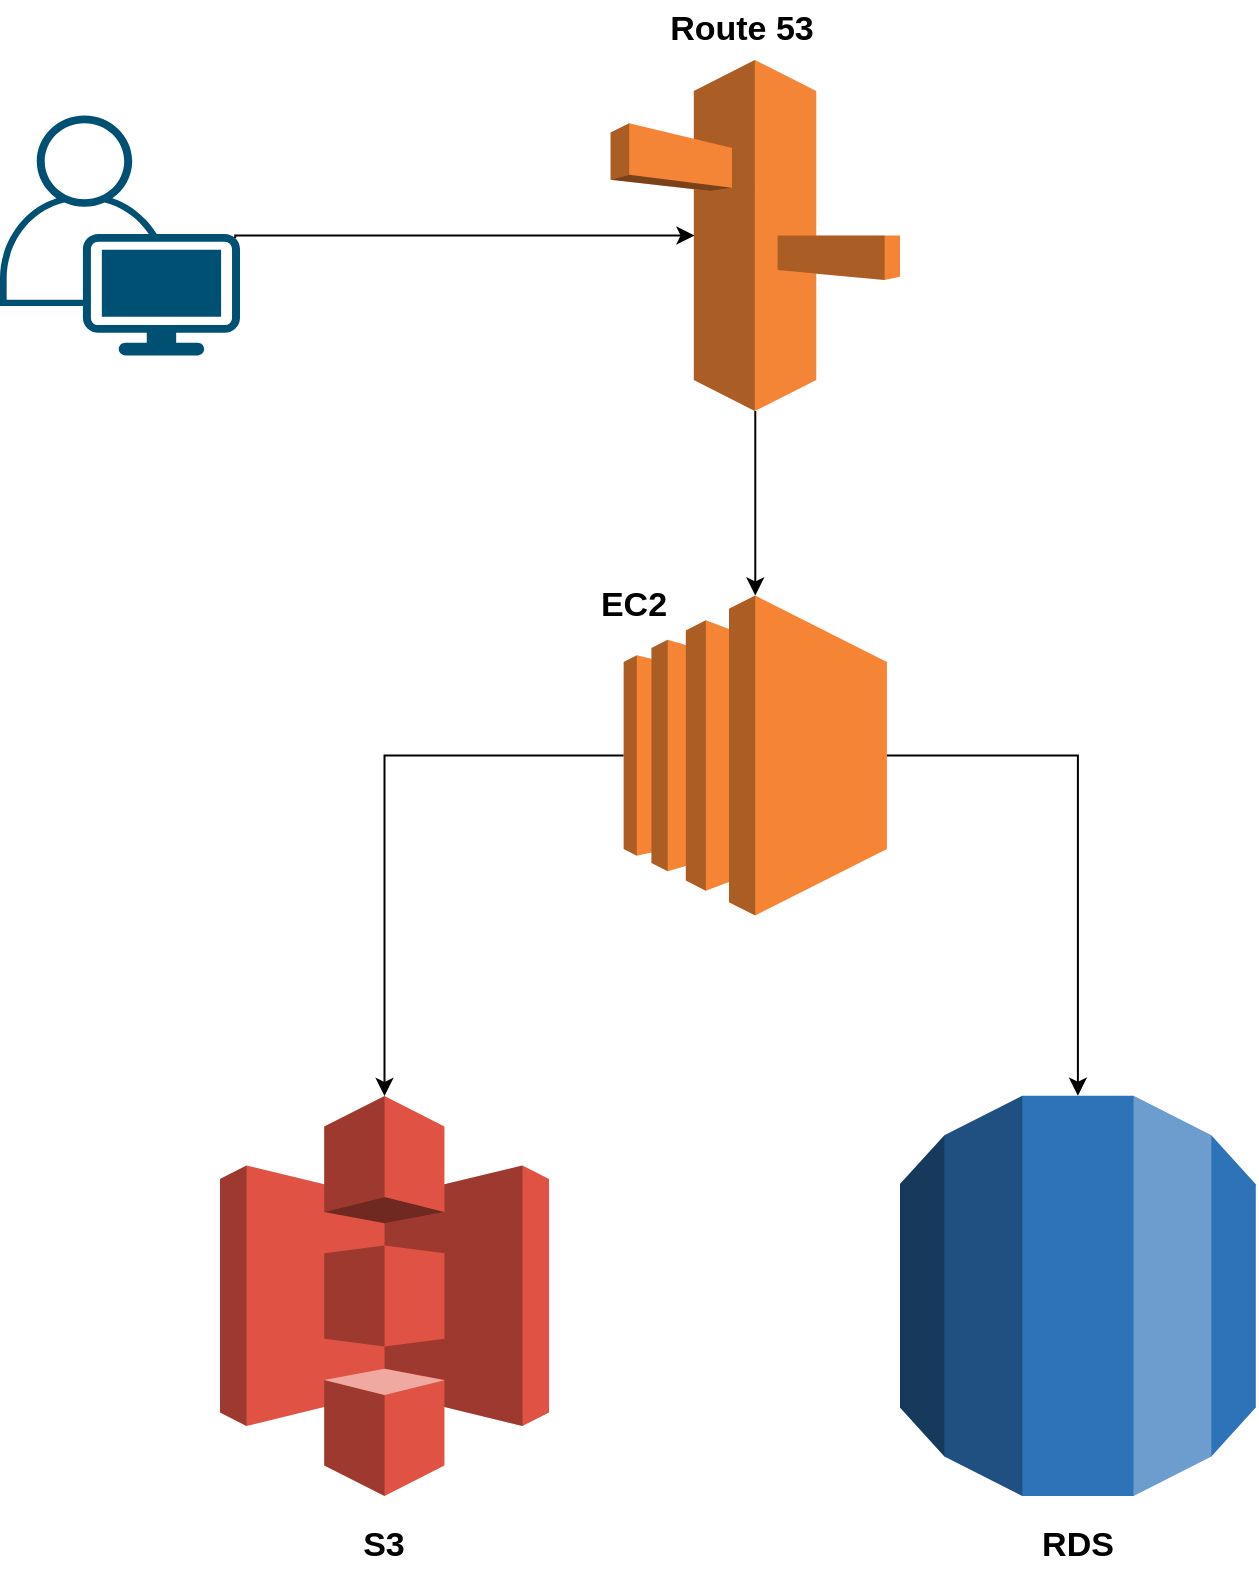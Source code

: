 <mxfile version="28.0.4">
  <diagram name="Page-1" id="wKNeNm4CwP9AAfrcfhT9">
    <mxGraphModel dx="2084" dy="1252" grid="1" gridSize="10" guides="1" tooltips="1" connect="1" arrows="1" fold="1" page="1" pageScale="1" pageWidth="850" pageHeight="1100" math="0" shadow="0">
      <root>
        <mxCell id="0" />
        <mxCell id="1" parent="0" />
        <mxCell id="e8iRyQP0hqUpZLmX3F0l-8" value="" style="points=[[0.35,0,0],[0.98,0.51,0],[1,0.71,0],[0.67,1,0],[0,0.795,0],[0,0.65,0]];verticalLabelPosition=bottom;sketch=0;html=1;verticalAlign=top;aspect=fixed;align=center;pointerEvents=1;shape=mxgraph.cisco19.user;fillColor=#005073;strokeColor=none;fontStyle=0;strokeWidth=19;" vertex="1" parent="1">
          <mxGeometry x="150" y="149.75" width="120" height="120" as="geometry" />
        </mxCell>
        <mxCell id="e8iRyQP0hqUpZLmX3F0l-20" style="edgeStyle=orthogonalEdgeStyle;rounded=0;orthogonalLoop=1;jettySize=auto;html=1;exitX=0;exitY=0.5;exitDx=0;exitDy=0;exitPerimeter=0;" edge="1" parent="1" source="e8iRyQP0hqUpZLmX3F0l-9" target="e8iRyQP0hqUpZLmX3F0l-15">
          <mxGeometry relative="1" as="geometry" />
        </mxCell>
        <mxCell id="e8iRyQP0hqUpZLmX3F0l-21" style="edgeStyle=orthogonalEdgeStyle;rounded=0;orthogonalLoop=1;jettySize=auto;html=1;exitX=1;exitY=0.5;exitDx=0;exitDy=0;exitPerimeter=0;" edge="1" parent="1" source="e8iRyQP0hqUpZLmX3F0l-9" target="e8iRyQP0hqUpZLmX3F0l-17">
          <mxGeometry relative="1" as="geometry" />
        </mxCell>
        <mxCell id="e8iRyQP0hqUpZLmX3F0l-9" value="" style="outlineConnect=0;dashed=0;verticalLabelPosition=bottom;verticalAlign=top;align=center;html=1;shape=mxgraph.aws3.ec2;fillColor=#F58534;gradientColor=none;" vertex="1" parent="1">
          <mxGeometry x="461.84" y="389.75" width="131.61" height="160" as="geometry" />
        </mxCell>
        <mxCell id="e8iRyQP0hqUpZLmX3F0l-10" value="" style="outlineConnect=0;dashed=0;verticalLabelPosition=bottom;verticalAlign=top;align=center;html=1;shape=mxgraph.aws3.route_53;fillColor=#F58536;gradientColor=none;" vertex="1" parent="1">
          <mxGeometry x="455.29" y="122" width="144.71" height="175.5" as="geometry" />
        </mxCell>
        <mxCell id="e8iRyQP0hqUpZLmX3F0l-11" value="Route 53" style="text;html=1;align=center;verticalAlign=middle;whiteSpace=wrap;rounded=0;fontStyle=1;fontSize=17;" vertex="1" parent="1">
          <mxGeometry x="479.0" y="92" width="84.19" height="30" as="geometry" />
        </mxCell>
        <mxCell id="e8iRyQP0hqUpZLmX3F0l-12" value="EC2" style="text;html=1;align=center;verticalAlign=middle;whiteSpace=wrap;rounded=0;fontStyle=1;fontSize=17;" vertex="1" parent="1">
          <mxGeometry x="425.29" y="379.75" width="84.19" height="30" as="geometry" />
        </mxCell>
        <mxCell id="e8iRyQP0hqUpZLmX3F0l-13" style="edgeStyle=orthogonalEdgeStyle;rounded=0;orthogonalLoop=1;jettySize=auto;html=1;exitX=0.98;exitY=0.51;exitDx=0;exitDy=0;exitPerimeter=0;entryX=0.29;entryY=0.5;entryDx=0;entryDy=0;entryPerimeter=0;" edge="1" parent="1" source="e8iRyQP0hqUpZLmX3F0l-8" target="e8iRyQP0hqUpZLmX3F0l-10">
          <mxGeometry relative="1" as="geometry">
            <Array as="points">
              <mxPoint x="268" y="209.75" />
            </Array>
          </mxGeometry>
        </mxCell>
        <mxCell id="e8iRyQP0hqUpZLmX3F0l-14" style="edgeStyle=orthogonalEdgeStyle;rounded=0;orthogonalLoop=1;jettySize=auto;html=1;exitX=0.5;exitY=1;exitDx=0;exitDy=0;exitPerimeter=0;entryX=0.5;entryY=0;entryDx=0;entryDy=0;entryPerimeter=0;" edge="1" parent="1" source="e8iRyQP0hqUpZLmX3F0l-10" target="e8iRyQP0hqUpZLmX3F0l-9">
          <mxGeometry relative="1" as="geometry" />
        </mxCell>
        <mxCell id="e8iRyQP0hqUpZLmX3F0l-15" value="" style="outlineConnect=0;dashed=0;verticalLabelPosition=bottom;verticalAlign=top;align=center;html=1;shape=mxgraph.aws3.s3;fillColor=#E05243;gradientColor=none;" vertex="1" parent="1">
          <mxGeometry x="260" y="640" width="164.52" height="200" as="geometry" />
        </mxCell>
        <mxCell id="e8iRyQP0hqUpZLmX3F0l-17" value="" style="outlineConnect=0;dashed=0;verticalLabelPosition=bottom;verticalAlign=top;align=center;html=1;shape=mxgraph.aws3.rds;fillColor=#2E73B8;gradientColor=none;" vertex="1" parent="1">
          <mxGeometry x="600" y="639.86" width="177.9" height="200.14" as="geometry" />
        </mxCell>
        <mxCell id="e8iRyQP0hqUpZLmX3F0l-18" value="RDS" style="text;html=1;align=center;verticalAlign=middle;whiteSpace=wrap;rounded=0;fontStyle=1;fontSize=17;" vertex="1" parent="1">
          <mxGeometry x="646.86" y="850" width="84.19" height="30" as="geometry" />
        </mxCell>
        <mxCell id="e8iRyQP0hqUpZLmX3F0l-19" value="S3" style="text;html=1;align=center;verticalAlign=middle;whiteSpace=wrap;rounded=0;fontStyle=1;fontSize=17;" vertex="1" parent="1">
          <mxGeometry x="300.17" y="850" width="84.19" height="30" as="geometry" />
        </mxCell>
      </root>
    </mxGraphModel>
  </diagram>
</mxfile>
